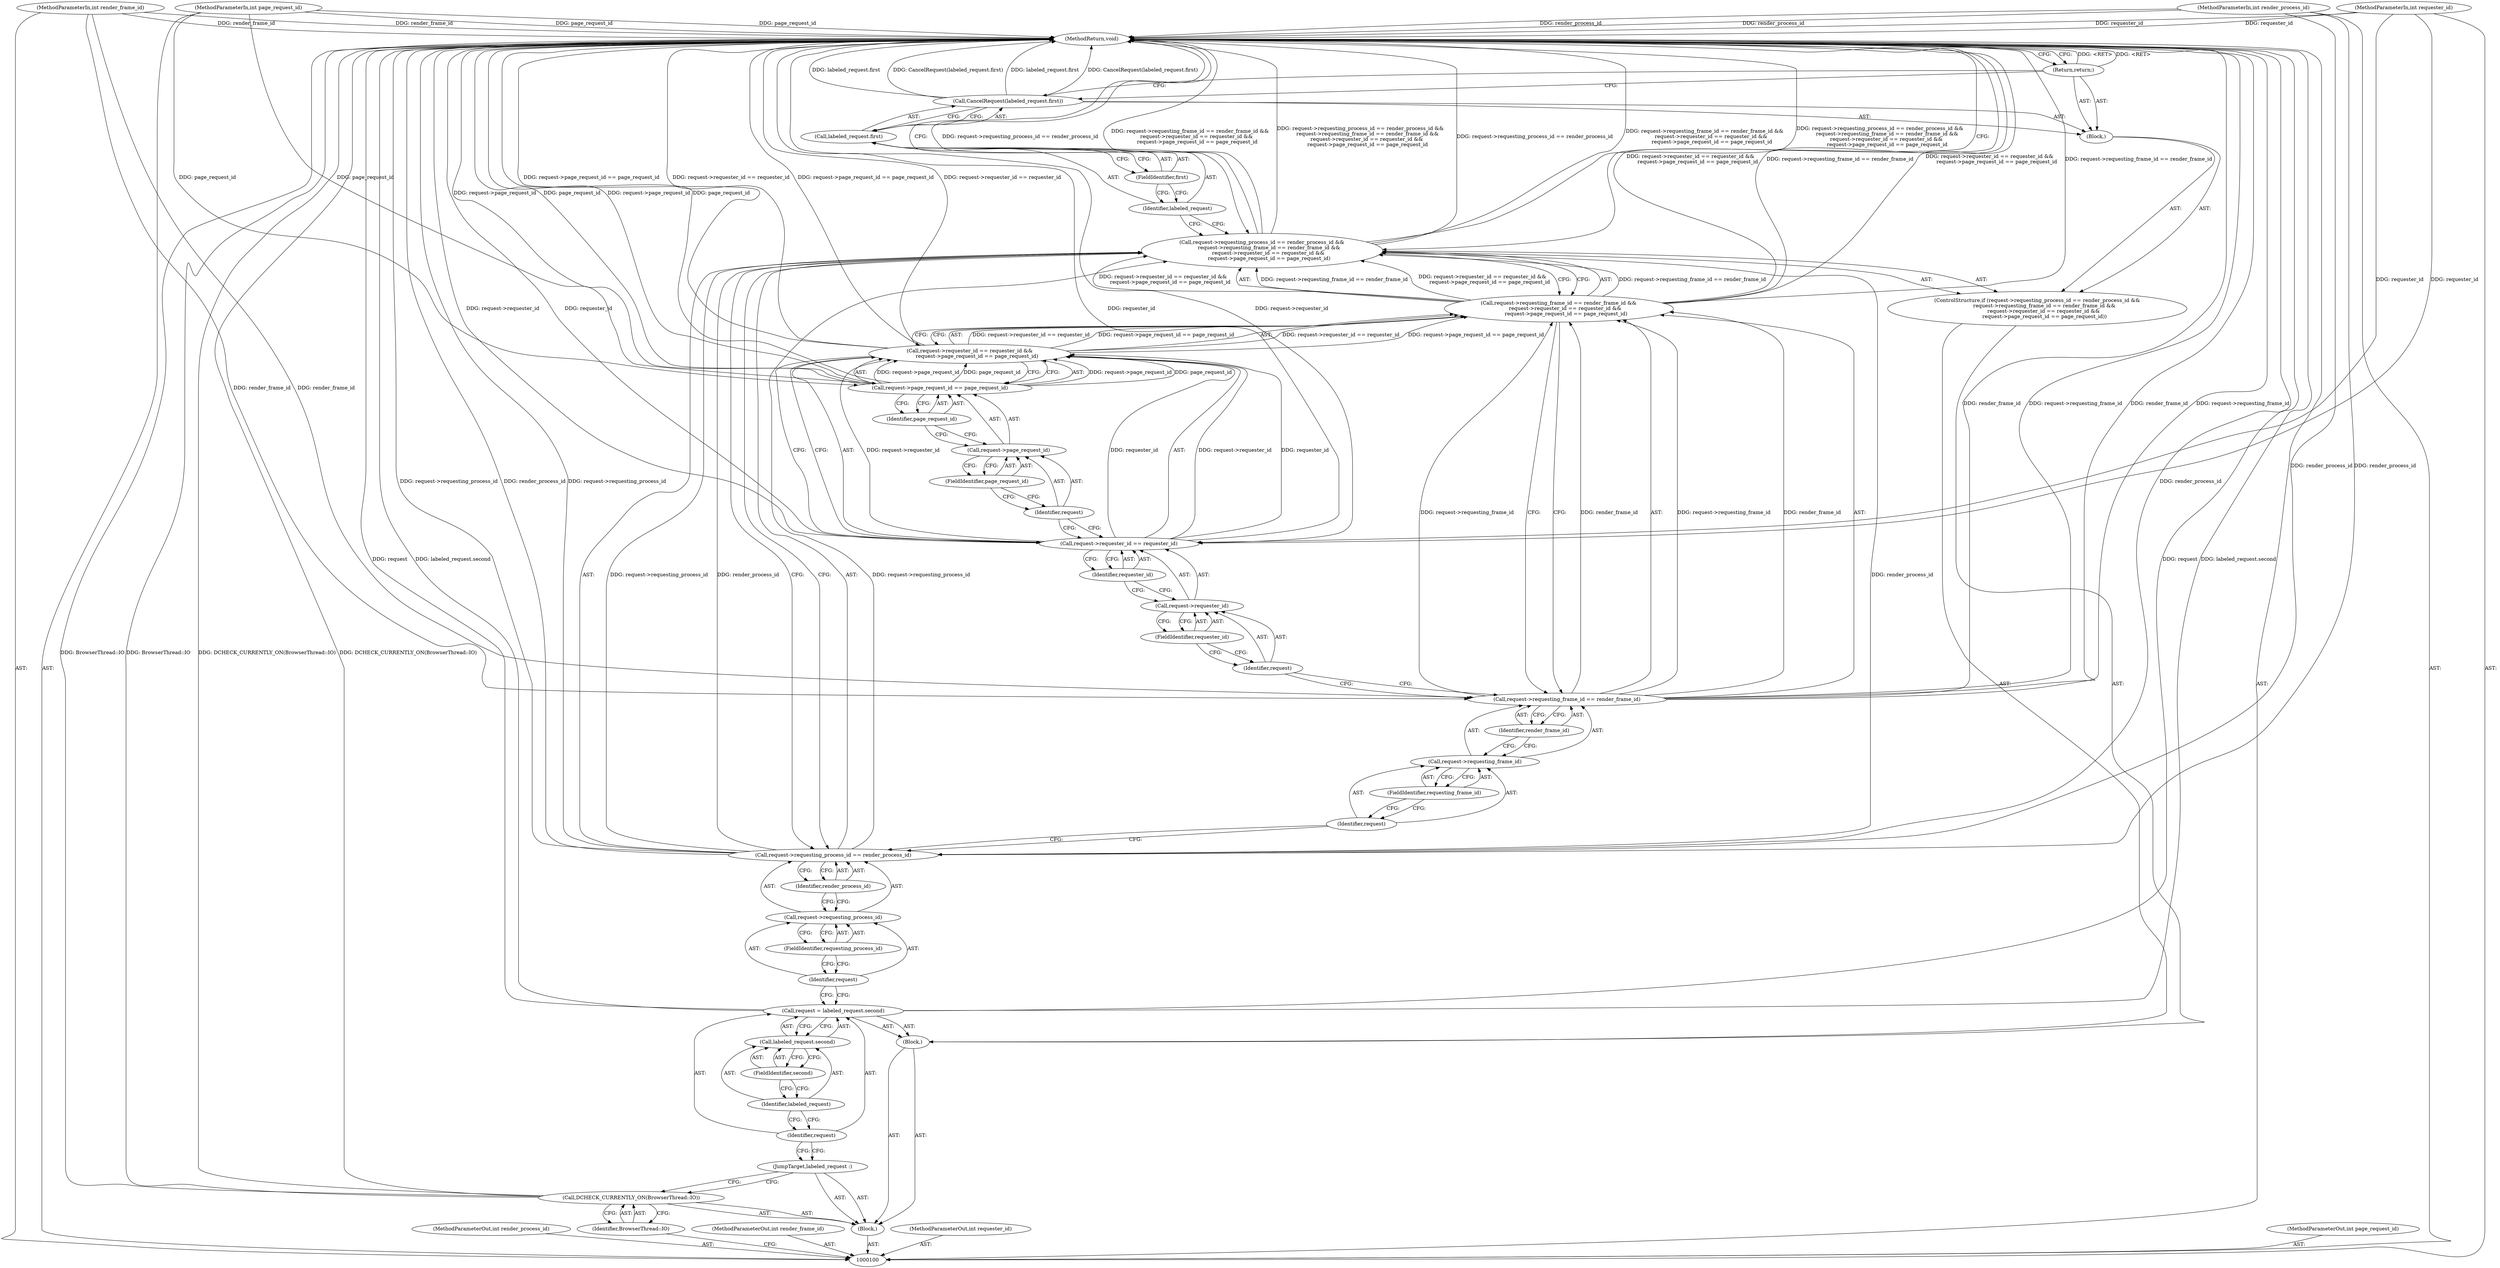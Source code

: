 digraph "0_Chrome_971548cdca2d4c0a6fedd3db0c94372c2a27eac3_11" {
"1000145" [label="(MethodReturn,void)"];
"1000101" [label="(MethodParameterIn,int render_process_id)"];
"1000183" [label="(MethodParameterOut,int render_process_id)"];
"1000132" [label="(FieldIdentifier,requester_id)"];
"1000133" [label="(Identifier,requester_id)"];
"1000128" [label="(Call,request->requester_id == requester_id &&\n         request->page_request_id == page_request_id)"];
"1000129" [label="(Call,request->requester_id == requester_id)"];
"1000130" [label="(Call,request->requester_id)"];
"1000131" [label="(Identifier,request)"];
"1000137" [label="(FieldIdentifier,page_request_id)"];
"1000138" [label="(Identifier,page_request_id)"];
"1000139" [label="(Block,)"];
"1000134" [label="(Call,request->page_request_id == page_request_id)"];
"1000135" [label="(Call,request->page_request_id)"];
"1000136" [label="(Identifier,request)"];
"1000141" [label="(Call,labeled_request.first)"];
"1000142" [label="(Identifier,labeled_request)"];
"1000143" [label="(FieldIdentifier,first)"];
"1000140" [label="(Call,CancelRequest(labeled_request.first))"];
"1000144" [label="(Return,return;)"];
"1000102" [label="(MethodParameterIn,int render_frame_id)"];
"1000184" [label="(MethodParameterOut,int render_frame_id)"];
"1000103" [label="(MethodParameterIn,int requester_id)"];
"1000185" [label="(MethodParameterOut,int requester_id)"];
"1000104" [label="(MethodParameterIn,int page_request_id)"];
"1000186" [label="(MethodParameterOut,int page_request_id)"];
"1000105" [label="(Block,)"];
"1000107" [label="(Identifier,BrowserThread::IO)"];
"1000106" [label="(Call,DCHECK_CURRENTLY_ON(BrowserThread::IO))"];
"1000108" [label="(JumpTarget,labeled_request :)"];
"1000109" [label="(Block,)"];
"1000110" [label="(Call,request = labeled_request.second)"];
"1000111" [label="(Identifier,request)"];
"1000112" [label="(Call,labeled_request.second)"];
"1000113" [label="(Identifier,labeled_request)"];
"1000114" [label="(FieldIdentifier,second)"];
"1000120" [label="(FieldIdentifier,requesting_process_id)"];
"1000121" [label="(Identifier,render_process_id)"];
"1000115" [label="(ControlStructure,if (request->requesting_process_id == render_process_id &&\n         request->requesting_frame_id == render_frame_id &&\n        request->requester_id == requester_id &&\n         request->page_request_id == page_request_id))"];
"1000116" [label="(Call,request->requesting_process_id == render_process_id &&\n         request->requesting_frame_id == render_frame_id &&\n        request->requester_id == requester_id &&\n         request->page_request_id == page_request_id)"];
"1000117" [label="(Call,request->requesting_process_id == render_process_id)"];
"1000118" [label="(Call,request->requesting_process_id)"];
"1000119" [label="(Identifier,request)"];
"1000126" [label="(FieldIdentifier,requesting_frame_id)"];
"1000127" [label="(Identifier,render_frame_id)"];
"1000122" [label="(Call,request->requesting_frame_id == render_frame_id &&\n        request->requester_id == requester_id &&\n         request->page_request_id == page_request_id)"];
"1000123" [label="(Call,request->requesting_frame_id == render_frame_id)"];
"1000124" [label="(Call,request->requesting_frame_id)"];
"1000125" [label="(Identifier,request)"];
"1000145" -> "1000100"  [label="AST: "];
"1000145" -> "1000144"  [label="CFG: "];
"1000145" -> "1000116"  [label="CFG: "];
"1000116" -> "1000145"  [label="DDG: request->requesting_process_id == render_process_id"];
"1000116" -> "1000145"  [label="DDG: request->requesting_frame_id == render_frame_id &&\n        request->requester_id == requester_id &&\n         request->page_request_id == page_request_id"];
"1000116" -> "1000145"  [label="DDG: request->requesting_process_id == render_process_id &&\n         request->requesting_frame_id == render_frame_id &&\n        request->requester_id == requester_id &&\n         request->page_request_id == page_request_id"];
"1000129" -> "1000145"  [label="DDG: request->requester_id"];
"1000129" -> "1000145"  [label="DDG: requester_id"];
"1000106" -> "1000145"  [label="DDG: BrowserThread::IO"];
"1000106" -> "1000145"  [label="DDG: DCHECK_CURRENTLY_ON(BrowserThread::IO)"];
"1000104" -> "1000145"  [label="DDG: page_request_id"];
"1000140" -> "1000145"  [label="DDG: CancelRequest(labeled_request.first)"];
"1000140" -> "1000145"  [label="DDG: labeled_request.first"];
"1000117" -> "1000145"  [label="DDG: render_process_id"];
"1000117" -> "1000145"  [label="DDG: request->requesting_process_id"];
"1000123" -> "1000145"  [label="DDG: render_frame_id"];
"1000123" -> "1000145"  [label="DDG: request->requesting_frame_id"];
"1000122" -> "1000145"  [label="DDG: request->requesting_frame_id == render_frame_id"];
"1000122" -> "1000145"  [label="DDG: request->requester_id == requester_id &&\n         request->page_request_id == page_request_id"];
"1000128" -> "1000145"  [label="DDG: request->requester_id == requester_id"];
"1000128" -> "1000145"  [label="DDG: request->page_request_id == page_request_id"];
"1000103" -> "1000145"  [label="DDG: requester_id"];
"1000102" -> "1000145"  [label="DDG: render_frame_id"];
"1000110" -> "1000145"  [label="DDG: labeled_request.second"];
"1000110" -> "1000145"  [label="DDG: request"];
"1000134" -> "1000145"  [label="DDG: request->page_request_id"];
"1000134" -> "1000145"  [label="DDG: page_request_id"];
"1000101" -> "1000145"  [label="DDG: render_process_id"];
"1000144" -> "1000145"  [label="DDG: <RET>"];
"1000101" -> "1000100"  [label="AST: "];
"1000101" -> "1000145"  [label="DDG: render_process_id"];
"1000101" -> "1000117"  [label="DDG: render_process_id"];
"1000183" -> "1000100"  [label="AST: "];
"1000132" -> "1000130"  [label="AST: "];
"1000132" -> "1000131"  [label="CFG: "];
"1000130" -> "1000132"  [label="CFG: "];
"1000133" -> "1000129"  [label="AST: "];
"1000133" -> "1000130"  [label="CFG: "];
"1000129" -> "1000133"  [label="CFG: "];
"1000128" -> "1000122"  [label="AST: "];
"1000128" -> "1000129"  [label="CFG: "];
"1000128" -> "1000134"  [label="CFG: "];
"1000129" -> "1000128"  [label="AST: "];
"1000134" -> "1000128"  [label="AST: "];
"1000122" -> "1000128"  [label="CFG: "];
"1000128" -> "1000145"  [label="DDG: request->requester_id == requester_id"];
"1000128" -> "1000145"  [label="DDG: request->page_request_id == page_request_id"];
"1000128" -> "1000122"  [label="DDG: request->requester_id == requester_id"];
"1000128" -> "1000122"  [label="DDG: request->page_request_id == page_request_id"];
"1000129" -> "1000128"  [label="DDG: request->requester_id"];
"1000129" -> "1000128"  [label="DDG: requester_id"];
"1000134" -> "1000128"  [label="DDG: request->page_request_id"];
"1000134" -> "1000128"  [label="DDG: page_request_id"];
"1000129" -> "1000128"  [label="AST: "];
"1000129" -> "1000133"  [label="CFG: "];
"1000130" -> "1000129"  [label="AST: "];
"1000133" -> "1000129"  [label="AST: "];
"1000136" -> "1000129"  [label="CFG: "];
"1000128" -> "1000129"  [label="CFG: "];
"1000129" -> "1000145"  [label="DDG: request->requester_id"];
"1000129" -> "1000145"  [label="DDG: requester_id"];
"1000129" -> "1000128"  [label="DDG: request->requester_id"];
"1000129" -> "1000128"  [label="DDG: requester_id"];
"1000103" -> "1000129"  [label="DDG: requester_id"];
"1000130" -> "1000129"  [label="AST: "];
"1000130" -> "1000132"  [label="CFG: "];
"1000131" -> "1000130"  [label="AST: "];
"1000132" -> "1000130"  [label="AST: "];
"1000133" -> "1000130"  [label="CFG: "];
"1000131" -> "1000130"  [label="AST: "];
"1000131" -> "1000123"  [label="CFG: "];
"1000132" -> "1000131"  [label="CFG: "];
"1000137" -> "1000135"  [label="AST: "];
"1000137" -> "1000136"  [label="CFG: "];
"1000135" -> "1000137"  [label="CFG: "];
"1000138" -> "1000134"  [label="AST: "];
"1000138" -> "1000135"  [label="CFG: "];
"1000134" -> "1000138"  [label="CFG: "];
"1000139" -> "1000115"  [label="AST: "];
"1000140" -> "1000139"  [label="AST: "];
"1000144" -> "1000139"  [label="AST: "];
"1000134" -> "1000128"  [label="AST: "];
"1000134" -> "1000138"  [label="CFG: "];
"1000135" -> "1000134"  [label="AST: "];
"1000138" -> "1000134"  [label="AST: "];
"1000128" -> "1000134"  [label="CFG: "];
"1000134" -> "1000145"  [label="DDG: request->page_request_id"];
"1000134" -> "1000145"  [label="DDG: page_request_id"];
"1000134" -> "1000128"  [label="DDG: request->page_request_id"];
"1000134" -> "1000128"  [label="DDG: page_request_id"];
"1000104" -> "1000134"  [label="DDG: page_request_id"];
"1000135" -> "1000134"  [label="AST: "];
"1000135" -> "1000137"  [label="CFG: "];
"1000136" -> "1000135"  [label="AST: "];
"1000137" -> "1000135"  [label="AST: "];
"1000138" -> "1000135"  [label="CFG: "];
"1000136" -> "1000135"  [label="AST: "];
"1000136" -> "1000129"  [label="CFG: "];
"1000137" -> "1000136"  [label="CFG: "];
"1000141" -> "1000140"  [label="AST: "];
"1000141" -> "1000143"  [label="CFG: "];
"1000142" -> "1000141"  [label="AST: "];
"1000143" -> "1000141"  [label="AST: "];
"1000140" -> "1000141"  [label="CFG: "];
"1000142" -> "1000141"  [label="AST: "];
"1000142" -> "1000116"  [label="CFG: "];
"1000143" -> "1000142"  [label="CFG: "];
"1000143" -> "1000141"  [label="AST: "];
"1000143" -> "1000142"  [label="CFG: "];
"1000141" -> "1000143"  [label="CFG: "];
"1000140" -> "1000139"  [label="AST: "];
"1000140" -> "1000141"  [label="CFG: "];
"1000141" -> "1000140"  [label="AST: "];
"1000144" -> "1000140"  [label="CFG: "];
"1000140" -> "1000145"  [label="DDG: CancelRequest(labeled_request.first)"];
"1000140" -> "1000145"  [label="DDG: labeled_request.first"];
"1000144" -> "1000139"  [label="AST: "];
"1000144" -> "1000140"  [label="CFG: "];
"1000145" -> "1000144"  [label="CFG: "];
"1000144" -> "1000145"  [label="DDG: <RET>"];
"1000102" -> "1000100"  [label="AST: "];
"1000102" -> "1000145"  [label="DDG: render_frame_id"];
"1000102" -> "1000123"  [label="DDG: render_frame_id"];
"1000184" -> "1000100"  [label="AST: "];
"1000103" -> "1000100"  [label="AST: "];
"1000103" -> "1000145"  [label="DDG: requester_id"];
"1000103" -> "1000129"  [label="DDG: requester_id"];
"1000185" -> "1000100"  [label="AST: "];
"1000104" -> "1000100"  [label="AST: "];
"1000104" -> "1000145"  [label="DDG: page_request_id"];
"1000104" -> "1000134"  [label="DDG: page_request_id"];
"1000186" -> "1000100"  [label="AST: "];
"1000105" -> "1000100"  [label="AST: "];
"1000106" -> "1000105"  [label="AST: "];
"1000108" -> "1000105"  [label="AST: "];
"1000109" -> "1000105"  [label="AST: "];
"1000107" -> "1000106"  [label="AST: "];
"1000107" -> "1000100"  [label="CFG: "];
"1000106" -> "1000107"  [label="CFG: "];
"1000106" -> "1000105"  [label="AST: "];
"1000106" -> "1000107"  [label="CFG: "];
"1000107" -> "1000106"  [label="AST: "];
"1000108" -> "1000106"  [label="CFG: "];
"1000106" -> "1000145"  [label="DDG: BrowserThread::IO"];
"1000106" -> "1000145"  [label="DDG: DCHECK_CURRENTLY_ON(BrowserThread::IO)"];
"1000108" -> "1000105"  [label="AST: "];
"1000108" -> "1000106"  [label="CFG: "];
"1000111" -> "1000108"  [label="CFG: "];
"1000109" -> "1000105"  [label="AST: "];
"1000110" -> "1000109"  [label="AST: "];
"1000115" -> "1000109"  [label="AST: "];
"1000110" -> "1000109"  [label="AST: "];
"1000110" -> "1000112"  [label="CFG: "];
"1000111" -> "1000110"  [label="AST: "];
"1000112" -> "1000110"  [label="AST: "];
"1000119" -> "1000110"  [label="CFG: "];
"1000110" -> "1000145"  [label="DDG: labeled_request.second"];
"1000110" -> "1000145"  [label="DDG: request"];
"1000111" -> "1000110"  [label="AST: "];
"1000111" -> "1000108"  [label="CFG: "];
"1000113" -> "1000111"  [label="CFG: "];
"1000112" -> "1000110"  [label="AST: "];
"1000112" -> "1000114"  [label="CFG: "];
"1000113" -> "1000112"  [label="AST: "];
"1000114" -> "1000112"  [label="AST: "];
"1000110" -> "1000112"  [label="CFG: "];
"1000113" -> "1000112"  [label="AST: "];
"1000113" -> "1000111"  [label="CFG: "];
"1000114" -> "1000113"  [label="CFG: "];
"1000114" -> "1000112"  [label="AST: "];
"1000114" -> "1000113"  [label="CFG: "];
"1000112" -> "1000114"  [label="CFG: "];
"1000120" -> "1000118"  [label="AST: "];
"1000120" -> "1000119"  [label="CFG: "];
"1000118" -> "1000120"  [label="CFG: "];
"1000121" -> "1000117"  [label="AST: "];
"1000121" -> "1000118"  [label="CFG: "];
"1000117" -> "1000121"  [label="CFG: "];
"1000115" -> "1000109"  [label="AST: "];
"1000116" -> "1000115"  [label="AST: "];
"1000139" -> "1000115"  [label="AST: "];
"1000116" -> "1000115"  [label="AST: "];
"1000116" -> "1000117"  [label="CFG: "];
"1000116" -> "1000122"  [label="CFG: "];
"1000117" -> "1000116"  [label="AST: "];
"1000122" -> "1000116"  [label="AST: "];
"1000142" -> "1000116"  [label="CFG: "];
"1000145" -> "1000116"  [label="CFG: "];
"1000116" -> "1000145"  [label="DDG: request->requesting_process_id == render_process_id"];
"1000116" -> "1000145"  [label="DDG: request->requesting_frame_id == render_frame_id &&\n        request->requester_id == requester_id &&\n         request->page_request_id == page_request_id"];
"1000116" -> "1000145"  [label="DDG: request->requesting_process_id == render_process_id &&\n         request->requesting_frame_id == render_frame_id &&\n        request->requester_id == requester_id &&\n         request->page_request_id == page_request_id"];
"1000117" -> "1000116"  [label="DDG: request->requesting_process_id"];
"1000117" -> "1000116"  [label="DDG: render_process_id"];
"1000122" -> "1000116"  [label="DDG: request->requesting_frame_id == render_frame_id"];
"1000122" -> "1000116"  [label="DDG: request->requester_id == requester_id &&\n         request->page_request_id == page_request_id"];
"1000117" -> "1000116"  [label="AST: "];
"1000117" -> "1000121"  [label="CFG: "];
"1000118" -> "1000117"  [label="AST: "];
"1000121" -> "1000117"  [label="AST: "];
"1000125" -> "1000117"  [label="CFG: "];
"1000116" -> "1000117"  [label="CFG: "];
"1000117" -> "1000145"  [label="DDG: render_process_id"];
"1000117" -> "1000145"  [label="DDG: request->requesting_process_id"];
"1000117" -> "1000116"  [label="DDG: request->requesting_process_id"];
"1000117" -> "1000116"  [label="DDG: render_process_id"];
"1000101" -> "1000117"  [label="DDG: render_process_id"];
"1000118" -> "1000117"  [label="AST: "];
"1000118" -> "1000120"  [label="CFG: "];
"1000119" -> "1000118"  [label="AST: "];
"1000120" -> "1000118"  [label="AST: "];
"1000121" -> "1000118"  [label="CFG: "];
"1000119" -> "1000118"  [label="AST: "];
"1000119" -> "1000110"  [label="CFG: "];
"1000120" -> "1000119"  [label="CFG: "];
"1000126" -> "1000124"  [label="AST: "];
"1000126" -> "1000125"  [label="CFG: "];
"1000124" -> "1000126"  [label="CFG: "];
"1000127" -> "1000123"  [label="AST: "];
"1000127" -> "1000124"  [label="CFG: "];
"1000123" -> "1000127"  [label="CFG: "];
"1000122" -> "1000116"  [label="AST: "];
"1000122" -> "1000123"  [label="CFG: "];
"1000122" -> "1000128"  [label="CFG: "];
"1000123" -> "1000122"  [label="AST: "];
"1000128" -> "1000122"  [label="AST: "];
"1000116" -> "1000122"  [label="CFG: "];
"1000122" -> "1000145"  [label="DDG: request->requesting_frame_id == render_frame_id"];
"1000122" -> "1000145"  [label="DDG: request->requester_id == requester_id &&\n         request->page_request_id == page_request_id"];
"1000122" -> "1000116"  [label="DDG: request->requesting_frame_id == render_frame_id"];
"1000122" -> "1000116"  [label="DDG: request->requester_id == requester_id &&\n         request->page_request_id == page_request_id"];
"1000123" -> "1000122"  [label="DDG: request->requesting_frame_id"];
"1000123" -> "1000122"  [label="DDG: render_frame_id"];
"1000128" -> "1000122"  [label="DDG: request->requester_id == requester_id"];
"1000128" -> "1000122"  [label="DDG: request->page_request_id == page_request_id"];
"1000123" -> "1000122"  [label="AST: "];
"1000123" -> "1000127"  [label="CFG: "];
"1000124" -> "1000123"  [label="AST: "];
"1000127" -> "1000123"  [label="AST: "];
"1000131" -> "1000123"  [label="CFG: "];
"1000122" -> "1000123"  [label="CFG: "];
"1000123" -> "1000145"  [label="DDG: render_frame_id"];
"1000123" -> "1000145"  [label="DDG: request->requesting_frame_id"];
"1000123" -> "1000122"  [label="DDG: request->requesting_frame_id"];
"1000123" -> "1000122"  [label="DDG: render_frame_id"];
"1000102" -> "1000123"  [label="DDG: render_frame_id"];
"1000124" -> "1000123"  [label="AST: "];
"1000124" -> "1000126"  [label="CFG: "];
"1000125" -> "1000124"  [label="AST: "];
"1000126" -> "1000124"  [label="AST: "];
"1000127" -> "1000124"  [label="CFG: "];
"1000125" -> "1000124"  [label="AST: "];
"1000125" -> "1000117"  [label="CFG: "];
"1000126" -> "1000125"  [label="CFG: "];
}
